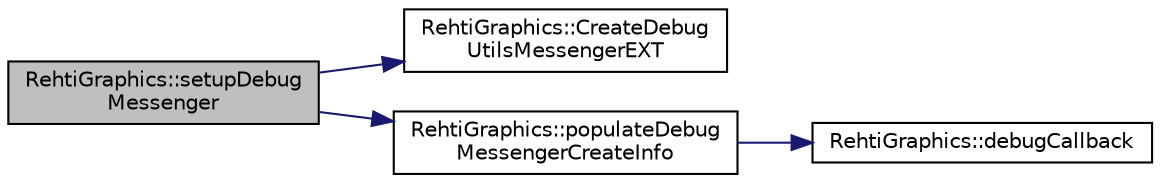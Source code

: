 digraph "RehtiGraphics::setupDebugMessenger"
{
 // LATEX_PDF_SIZE
  edge [fontname="Helvetica",fontsize="10",labelfontname="Helvetica",labelfontsize="10"];
  node [fontname="Helvetica",fontsize="10",shape=record];
  rankdir="LR";
  Node1 [label="RehtiGraphics::setupDebug\lMessenger",height=0.2,width=0.4,color="black", fillcolor="grey75", style="filled", fontcolor="black",tooltip="Setups the debug messenger."];
  Node1 -> Node2 [color="midnightblue",fontsize="10",style="solid",fontname="Helvetica"];
  Node2 [label="RehtiGraphics::CreateDebug\lUtilsMessengerEXT",height=0.2,width=0.4,color="black", fillcolor="white", style="filled",URL="$classRehtiGraphics.html#a5b80c99481f7462cdaf8eaaaaeb69902",tooltip=" "];
  Node1 -> Node3 [color="midnightblue",fontsize="10",style="solid",fontname="Helvetica"];
  Node3 [label="RehtiGraphics::populateDebug\lMessengerCreateInfo",height=0.2,width=0.4,color="black", fillcolor="white", style="filled",URL="$classRehtiGraphics.html#a48c28ff35dd115c2deb3ee8cc99490c6",tooltip="Populates the debug messenger info."];
  Node3 -> Node4 [color="midnightblue",fontsize="10",style="solid",fontname="Helvetica"];
  Node4 [label="RehtiGraphics::debugCallback",height=0.2,width=0.4,color="black", fillcolor="white", style="filled",URL="$classRehtiGraphics.html#afc773ddc6b8f3d70bf0a8031577f3ceb",tooltip=" "];
}
